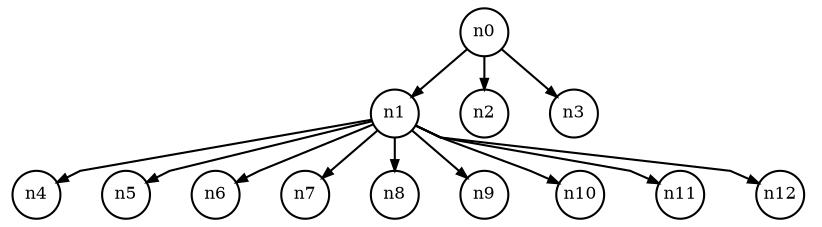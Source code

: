 digraph G {
	splines=polyline;
	ranksep=0.22;
	nodesep=0.22;
	nodesize=0.16;
	fontsize=8
	edge [arrowsize=0.5]
	node [fontsize=8 shape=circle width=0.32 fixedsize=shape];

	n0 -> n1	[_graphml_id=e0];
	n0 -> n2	[_graphml_id=e1];
	n0 -> n3	[_graphml_id=e2];
	n1 -> n4	[_graphml_id=e3];
	n1 -> n5	[_graphml_id=e4];
	n1 -> n6	[_graphml_id=e5];
	n1 -> n7	[_graphml_id=e6];
	n1 -> n8	[_graphml_id=e7];
	n1 -> n9	[_graphml_id=e8];
	n1 -> n10	[_graphml_id=e9];
	n1 -> n11	[_graphml_id=e10];
	n1 -> n12	[_graphml_id=e11];
}

